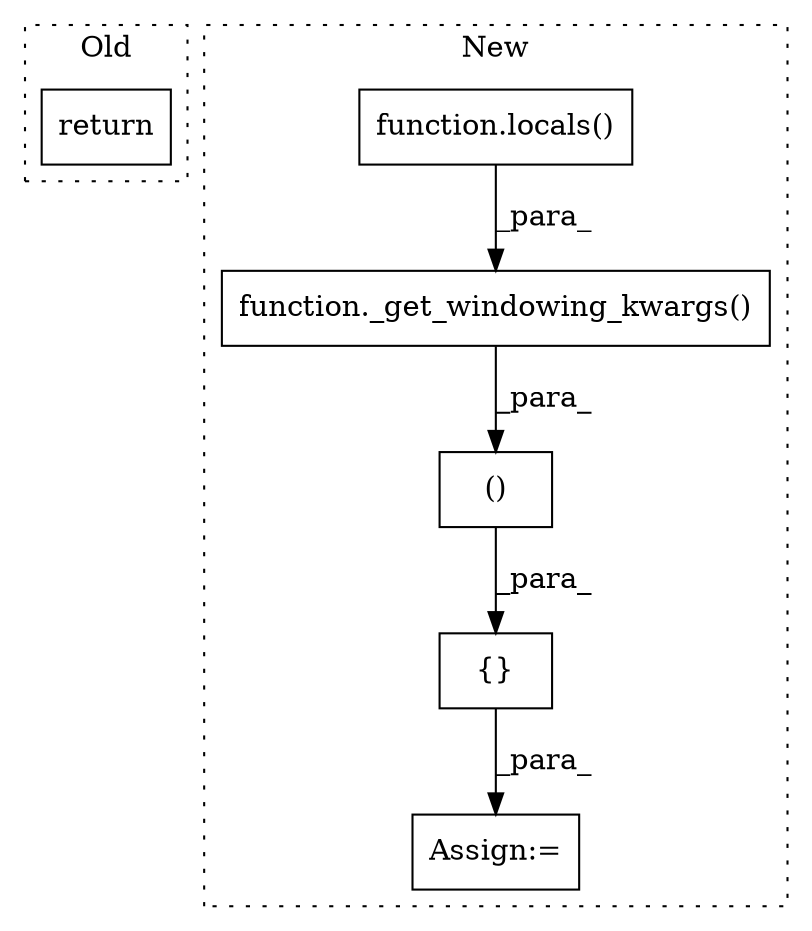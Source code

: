 digraph G {
subgraph cluster0 {
1 [label="return" a="93" s="8972" l="7" shape="box"];
label = "Old";
style="dotted";
}
subgraph cluster1 {
2 [label="function.locals()" a="75" s="8907" l="8" shape="box"];
3 [label="Assign:=" a="68" s="8833" l="3" shape="box"];
4 [label="()" a="54" s="8883" l="33" shape="box"];
5 [label="{}" a="59" s="8836,8917" l="1,0" shape="box"];
6 [label="function._get_windowing_kwargs()" a="75" s="8885,8915" l="22,1" shape="box"];
label = "New";
style="dotted";
}
2 -> 6 [label="_para_"];
4 -> 5 [label="_para_"];
5 -> 3 [label="_para_"];
6 -> 4 [label="_para_"];
}